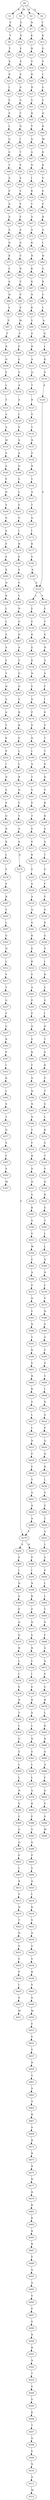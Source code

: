 strict digraph  {
	S0 -> S1 [ label = K ];
	S0 -> S2 [ label = M ];
	S0 -> S3 [ label = R ];
	S0 -> S4 [ label = Q ];
	S1 -> S5 [ label = Y ];
	S2 -> S6 [ label = E ];
	S3 -> S7 [ label = N ];
	S4 -> S8 [ label = T ];
	S5 -> S9 [ label = T ];
	S6 -> S10 [ label = E ];
	S7 -> S11 [ label = K ];
	S8 -> S12 [ label = K ];
	S9 -> S13 [ label = T ];
	S10 -> S14 [ label = E ];
	S11 -> S15 [ label = R ];
	S12 -> S16 [ label = E ];
	S13 -> S17 [ label = K ];
	S14 -> S18 [ label = E ];
	S15 -> S19 [ label = V ];
	S16 -> S20 [ label = E ];
	S17 -> S21 [ label = K ];
	S18 -> S22 [ label = E ];
	S19 -> S23 [ label = R ];
	S20 -> S24 [ label = L ];
	S21 -> S25 [ label = I ];
	S22 -> S26 [ label = A ];
	S23 -> S27 [ label = H ];
	S24 -> S28 [ label = E ];
	S25 -> S29 [ label = E ];
	S26 -> S30 [ label = A ];
	S27 -> S31 [ label = G ];
	S28 -> S32 [ label = E ];
	S29 -> S33 [ label = S ];
	S30 -> S34 [ label = T ];
	S31 -> S35 [ label = R ];
	S32 -> S36 [ label = Q ];
	S33 -> S37 [ label = L ];
	S34 -> S38 [ label = Q ];
	S35 -> S39 [ label = Y ];
	S36 -> S40 [ label = K ];
	S37 -> S41 [ label = G ];
	S38 -> S42 [ label = I ];
	S39 -> S43 [ label = Q ];
	S40 -> S44 [ label = M ];
	S41 -> S45 [ label = G ];
	S42 -> S46 [ label = T ];
	S43 -> S47 [ label = A ];
	S44 -> S48 [ label = K ];
	S45 -> S49 [ label = T ];
	S46 -> S50 [ label = P ];
	S47 -> S51 [ label = Q ];
	S48 -> S52 [ label = K ];
	S49 -> S53 [ label = A ];
	S50 -> S54 [ label = A ];
	S51 -> S55 [ label = I ];
	S52 -> S56 [ label = V ];
	S53 -> S57 [ label = P ];
	S54 -> S58 [ label = V ];
	S55 -> S59 [ label = K ];
	S56 -> S60 [ label = E ];
	S57 -> S61 [ label = A ];
	S58 -> S62 [ label = E ];
	S59 -> S63 [ label = T ];
	S60 -> S64 [ label = E ];
	S61 -> S65 [ label = A ];
	S62 -> S66 [ label = E ];
	S63 -> S67 [ label = A ];
	S64 -> S68 [ label = R ];
	S65 -> S69 [ label = A ];
	S66 -> S70 [ label = A ];
	S67 -> S71 [ label = A ];
	S68 -> S72 [ label = A ];
	S69 -> S73 [ label = D ];
	S70 -> S74 [ label = G ];
	S71 -> S75 [ label = K ];
	S72 -> S76 [ label = L ];
	S73 -> S77 [ label = K ];
	S74 -> S78 [ label = V ];
	S75 -> S79 [ label = N ];
	S76 -> S80 [ label = H ];
	S77 -> S81 [ label = F ];
	S78 -> S82 [ label = N ];
	S79 -> S83 [ label = K ];
	S80 -> S84 [ label = G ];
	S81 -> S85 [ label = A ];
	S82 -> S86 [ label = V ];
	S83 -> S87 [ label = K ];
	S84 -> S88 [ label = R ];
	S85 -> S89 [ label = N ];
	S86 -> S90 [ label = P ];
	S87 -> S91 [ label = N ];
	S88 -> S92 [ label = F ];
	S89 -> S93 [ label = S ];
	S90 -> S94 [ label = S ];
	S91 -> S95 [ label = K ];
	S92 -> S96 [ label = L ];
	S93 -> S97 [ label = E ];
	S94 -> S98 [ label = M ];
	S95 -> S99 [ label = V ];
	S96 -> S100 [ label = A ];
	S97 -> S101 [ label = F ];
	S98 -> S102 [ label = V ];
	S99 -> S103 [ label = A ];
	S100 -> S104 [ label = Q ];
	S101 -> S105 [ label = R ];
	S102 -> S106 [ label = E ];
	S103 -> S107 [ label = R ];
	S104 -> S108 [ label = I ];
	S105 -> S109 [ label = D ];
	S106 -> S110 [ label = E ];
	S107 -> S111 [ label = A ];
	S108 -> S112 [ label = K ];
	S109 -> S113 [ label = E ];
	S110 -> S114 [ label = V ];
	S111 -> S115 [ label = Q ];
	S112 -> S116 [ label = V ];
	S113 -> S117 [ label = L ];
	S114 -> S118 [ label = A ];
	S115 -> S119 [ label = T ];
	S116 -> S120 [ label = A ];
	S117 -> S121 [ label = T ];
	S118 -> S122 [ label = A ];
	S119 -> S123 [ label = R ];
	S120 -> S124 [ label = A ];
	S121 -> S125 [ label = A ];
	S122 -> S126 [ label = L ];
	S123 -> S127 [ label = G ];
	S124 -> S128 [ label = V ];
	S124 -> S129 [ label = L ];
	S125 -> S130 [ label = A ];
	S126 -> S131 [ label = P ];
	S127 -> S132 [ label = T ];
	S128 -> S133 [ label = E ];
	S129 -> S134 [ label = E ];
	S130 -> S135 [ label = W ];
	S131 -> S136 [ label = A ];
	S132 -> S137 [ label = H ];
	S133 -> S138 [ label = Y ];
	S134 -> S139 [ label = E ];
	S135 -> S140 [ label = E ];
	S136 -> S141 [ label = A ];
	S137 -> S142 [ label = G ];
	S138 -> S143 [ label = E ];
	S139 -> S144 [ label = K ];
	S140 -> S145 [ label = A ];
	S141 -> S146 [ label = D ];
	S142 -> S147 [ label = R ];
	S143 -> S148 [ label = N ];
	S144 -> S149 [ label = E ];
	S145 -> S150 [ label = P ];
	S146 -> S151 [ label = E ];
	S147 -> S152 [ label = Y ];
	S148 -> S153 [ label = G ];
	S149 -> S154 [ label = K ];
	S150 -> S155 [ label = D ];
	S151 -> S156 [ label = L ];
	S152 -> S157 [ label = A ];
	S153 -> S158 [ label = S ];
	S154 -> S159 [ label = N ];
	S155 -> S160 [ label = V ];
	S156 -> S161 [ label = E ];
	S157 -> S162 [ label = T ];
	S158 -> S163 [ label = F ];
	S159 -> S164 [ label = E ];
	S160 -> S165 [ label = G ];
	S161 -> S166 [ label = V ];
	S162 -> S167 [ label = Q ];
	S163 -> S168 [ label = I ];
	S164 -> S169 [ label = D ];
	S165 -> S170 [ label = S ];
	S166 -> S171 [ label = I ];
	S167 -> S172 [ label = I ];
	S168 -> S173 [ label = E ];
	S169 -> S174 [ label = P ];
	S170 -> S175 [ label = E ];
	S171 -> S176 [ label = R ];
	S172 -> S177 [ label = K ];
	S173 -> S178 [ label = E ];
	S174 -> S179 [ label = S ];
	S175 -> S180 [ label = E ];
	S176 -> S181 [ label = E ];
	S177 -> S182 [ label = V ];
	S178 -> S183 [ label = T ];
	S179 -> S184 [ label = D ];
	S180 -> S185 [ label = R ];
	S181 -> S186 [ label = S ];
	S182 -> S187 [ label = A ];
	S183 -> S188 [ label = T ];
	S184 -> S189 [ label = L ];
	S185 -> S190 [ label = Q ];
	S186 -> S191 [ label = V ];
	S187 -> S124 [ label = A ];
	S188 -> S192 [ label = K ];
	S189 -> S193 [ label = A ];
	S190 -> S194 [ label = K ];
	S191 -> S195 [ label = L ];
	S192 -> S196 [ label = R ];
	S193 -> S197 [ label = T ];
	S194 -> S198 [ label = L ];
	S195 -> S199 [ label = N ];
	S196 -> S200 [ label = Y ];
	S197 -> S201 [ label = V ];
	S198 -> S202 [ label = L ];
	S199 -> S203 [ label = G ];
	S200 -> S204 [ label = K ];
	S201 -> S205 [ label = P ];
	S202 -> S206 [ label = S ];
	S203 -> S207 [ label = D ];
	S204 -> S208 [ label = K ];
	S205 -> S209 [ label = T ];
	S206 -> S210 [ label = S ];
	S207 -> S211 [ label = A ];
	S208 -> S212 [ label = S ];
	S209 -> S213 [ label = E ];
	S210 -> S214 [ label = F ];
	S211 -> S215 [ label = F ];
	S212 -> S216 [ label = A ];
	S213 -> S217 [ label = V ];
	S214 -> S218 [ label = Y ];
	S215 -> S219 [ label = G ];
	S216 -> S220 [ label = T ];
	S217 -> S221 [ label = K ];
	S218 -> S222 [ label = H ];
	S219 -> S223 [ label = Q ];
	S220 -> S224 [ label = G ];
	S221 -> S225 [ label = E ];
	S222 -> S226 [ label = A ];
	S223 -> S227 [ label = E ];
	S224 -> S228 [ label = F ];
	S225 -> S229 [ label = S ];
	S226 -> S230 [ label = A ];
	S227 -> S231 [ label = R ];
	S228 -> S232 [ label = Y ];
	S229 -> S233 [ label = A ];
	S230 -> S234 [ label = Y ];
	S231 -> S235 [ label = R ];
	S232 -> S236 [ label = S ];
	S233 -> S237 [ label = Q ];
	S234 -> S238 [ label = K ];
	S235 -> S239 [ label = E ];
	S236 -> S240 [ label = D ];
	S237 -> S241 [ label = S ];
	S238 -> S242 [ label = P ];
	S239 -> S243 [ label = L ];
	S240 -> S244 [ label = G ];
	S241 -> S245 [ label = K ];
	S242 -> S246 [ label = I ];
	S243 -> S247 [ label = L ];
	S244 -> S248 [ label = Y ];
	S245 -> S249 [ label = E ];
	S246 -> S250 [ label = D ];
	S247 -> S251 [ label = R ];
	S248 -> S252 [ label = I ];
	S249 -> S253 [ label = K ];
	S250 -> S254 [ label = E ];
	S251 -> S255 [ label = N ];
	S252 -> S256 [ label = R ];
	S253 -> S257 [ label = E ];
	S254 -> S258 [ label = P ];
	S255 -> S259 [ label = F ];
	S256 -> S260 [ label = E ];
	S257 -> S261 [ label = A ];
	S258 -> S262 [ label = Q ];
	S259 -> S263 [ label = Y ];
	S260 -> S264 [ label = E ];
	S261 -> S265 [ label = P ];
	S262 -> S266 [ label = D ];
	S263 -> S267 [ label = A ];
	S264 -> S268 [ label = I ];
	S265 -> S269 [ label = E ];
	S266 -> S270 [ label = R ];
	S267 -> S271 [ label = A ];
	S268 -> S272 [ label = D ];
	S269 -> S273 [ label = Q ];
	S270 -> S274 [ label = L ];
	S271 -> S275 [ label = A ];
	S272 -> S276 [ label = T ];
	S273 -> S277 [ label = E ];
	S274 -> S278 [ label = V ];
	S275 -> S279 [ label = F ];
	S276 -> S280 [ label = S ];
	S277 -> S281 [ label = K ];
	S278 -> S282 [ label = E ];
	S279 -> S283 [ label = N ];
	S279 -> S284 [ label = S ];
	S280 -> S285 [ label = K ];
	S281 -> S286 [ label = F ];
	S282 -> S287 [ label = R ];
	S283 -> S288 [ label = P ];
	S284 -> S289 [ label = P ];
	S285 -> S290 [ label = F ];
	S286 -> S291 [ label = A ];
	S287 -> S292 [ label = V ];
	S288 -> S293 [ label = I ];
	S289 -> S294 [ label = I ];
	S290 -> S295 [ label = T ];
	S291 -> S296 [ label = H ];
	S292 -> S297 [ label = L ];
	S293 -> S298 [ label = N ];
	S294 -> S299 [ label = N ];
	S295 -> S300 [ label = S ];
	S296 -> S301 [ label = N ];
	S297 -> S302 [ label = G ];
	S298 -> S303 [ label = K ];
	S299 -> S304 [ label = E ];
	S300 -> S305 [ label = L ];
	S301 -> S306 [ label = N ];
	S302 -> S307 [ label = N ];
	S303 -> S308 [ label = P ];
	S304 -> S309 [ label = P ];
	S305 -> S310 [ label = K ];
	S306 -> S311 [ label = Y ];
	S307 -> S312 [ label = L ];
	S308 -> S313 [ label = Q ];
	S309 -> S314 [ label = Q ];
	S310 -> S315 [ label = G ];
	S311 -> S316 [ label = F ];
	S312 -> S317 [ label = V ];
	S313 -> S318 [ label = E ];
	S314 -> S319 [ label = Q ];
	S315 -> S320 [ label = T ];
	S316 -> S321 [ label = R ];
	S317 -> S322 [ label = T ];
	S318 -> S323 [ label = R ];
	S319 -> S324 [ label = R ];
	S320 -> S325 [ label = S ];
	S321 -> S326 [ label = D ];
	S322 -> S327 [ label = G ];
	S323 -> S328 [ label = L ];
	S324 -> S329 [ label = L ];
	S325 -> S330 [ label = Q ];
	S326 -> S331 [ label = D ];
	S327 -> S332 [ label = F ];
	S328 -> S333 [ label = I ];
	S329 -> S334 [ label = I ];
	S330 -> S335 [ label = R ];
	S331 -> S336 [ label = V ];
	S332 -> S337 [ label = G ];
	S333 -> S338 [ label = E ];
	S334 -> S339 [ label = E ];
	S335 -> S340 [ label = E ];
	S336 -> S341 [ label = K ];
	S337 -> S342 [ label = R ];
	S338 -> S343 [ label = R ];
	S339 -> S344 [ label = R ];
	S340 -> S345 [ label = T ];
	S341 -> S346 [ label = S ];
	S342 -> S347 [ label = P ];
	S343 -> S348 [ label = S ];
	S344 -> S349 [ label = T ];
	S345 -> S350 [ label = L ];
	S346 -> S351 [ label = G ];
	S347 -> S352 [ label = I ];
	S348 -> S353 [ label = L ];
	S349 -> S354 [ label = L ];
	S350 -> S355 [ label = L ];
	S351 -> S356 [ label = W ];
	S352 -> S357 [ label = R ];
	S353 -> S358 [ label = N ];
	S354 -> S359 [ label = G ];
	S355 -> S360 [ label = Q ];
	S356 -> S361 [ label = E ];
	S357 -> S362 [ label = L ];
	S358 -> S363 [ label = E ];
	S359 -> S364 [ label = E ];
	S360 -> S365 [ label = N ];
	S361 -> S366 [ label = A ];
	S362 -> S367 [ label = S ];
	S363 -> S368 [ label = L ];
	S364 -> S369 [ label = L ];
	S365 -> S370 [ label = F ];
	S366 -> S371 [ label = P ];
	S367 -> S372 [ label = T ];
	S368 -> S373 [ label = L ];
	S369 -> S374 [ label = L ];
	S370 -> S375 [ label = Y ];
	S371 -> S376 [ label = D ];
	S372 -> S377 [ label = N ];
	S373 -> S378 [ label = Q ];
	S374 -> S379 [ label = N ];
	S375 -> S380 [ label = H ];
	S376 -> S381 [ label = F ];
	S377 -> S382 [ label = S ];
	S378 -> S383 [ label = K ];
	S379 -> S384 [ label = G ];
	S380 -> S385 [ label = S ];
	S381 -> S386 [ label = N ];
	S382 -> S387 [ label = F ];
	S383 -> S388 [ label = F ];
	S384 -> S389 [ label = F ];
	S385 -> S390 [ label = G ];
	S386 -> S391 [ label = T ];
	S387 -> S392 [ label = S ];
	S388 -> S393 [ label = G ];
	S389 -> S394 [ label = G ];
	S390 -> S395 [ label = F ];
	S391 -> S396 [ label = K ];
	S392 -> S397 [ label = M ];
	S393 -> S398 [ label = S ];
	S394 -> S399 [ label = Q ];
	S395 -> S400 [ label = A ];
	S396 -> S401 [ label = E ];
	S398 -> S402 [ label = P ];
	S399 -> S403 [ label = P ];
	S400 -> S404 [ label = V ];
	S401 -> S405 [ label = R ];
	S402 -> S406 [ label = V ];
	S403 -> S407 [ label = I ];
	S404 -> S408 [ label = I ];
	S405 -> S409 [ label = K ];
	S406 -> S410 [ label = Q ];
	S407 -> S411 [ label = R ];
	S408 -> S412 [ label = D ];
	S409 -> S413 [ label = E ];
	S410 -> S414 [ label = L ];
	S411 -> S415 [ label = Y ];
	S412 -> S416 [ label = A ];
	S413 -> S417 [ label = L ];
	S414 -> S418 [ label = K ];
	S415 -> S419 [ label = H ];
	S416 -> S420 [ label = P ];
	S417 -> S421 [ label = L ];
	S418 -> S422 [ label = V ];
	S419 -> S423 [ label = T ];
	S420 -> S424 [ label = Q ];
	S421 -> S425 [ label = D ];
	S422 -> S426 [ label = A ];
	S423 -> S427 [ label = N ];
	S424 -> S428 [ label = Q ];
	S425 -> S429 [ label = E ];
	S426 -> S430 [ label = G ];
	S427 -> S431 [ label = S ];
	S428 -> S432 [ label = R ];
	S429 -> S433 [ label = F ];
	S430 -> S434 [ label = Y ];
	S431 -> S435 [ label = F ];
	S432 -> S436 [ label = L ];
	S433 -> S437 [ label = Y ];
	S434 -> S438 [ label = R ];
	S435 -> S439 [ label = P ];
	S436 -> S440 [ label = V ];
	S437 -> S441 [ label = A ];
	S438 -> S442 [ label = V ];
	S439 -> S443 [ label = I ];
	S440 -> S444 [ label = E ];
	S441 -> S445 [ label = A ];
	S442 -> S446 [ label = S ];
	S443 -> S447 [ label = S ];
	S444 -> S448 [ label = T ];
	S445 -> S449 [ label = A ];
	S446 -> S450 [ label = M ];
	S447 -> S451 [ label = M ];
	S448 -> S452 [ label = A ];
	S449 -> S279 [ label = F ];
	S450 -> S453 [ label = E ];
	S452 -> S454 [ label = L ];
	S453 -> S455 [ label = E ];
	S454 -> S456 [ label = S ];
	S455 -> S457 [ label = Y ];
	S456 -> S458 [ label = E ];
	S457 -> S459 [ label = D ];
	S458 -> S460 [ label = L ];
	S459 -> S461 [ label = V ];
	S460 -> S462 [ label = L ];
	S461 -> S463 [ label = S ];
	S462 -> S464 [ label = T ];
	S463 -> S465 [ label = A ];
	S464 -> S466 [ label = S ];
	S465 -> S467 [ label = R ];
	S466 -> S468 [ label = F ];
	S467 -> S469 [ label = S ];
	S468 -> S470 [ label = G ];
	S469 -> S471 [ label = R ];
	S470 -> S472 [ label = A ];
	S471 -> S473 [ label = R ];
	S472 -> S474 [ label = P ];
	S473 -> S475 [ label = R ];
	S474 -> S476 [ label = V ];
	S475 -> S477 [ label = R ];
	S476 -> S478 [ label = R ];
	S477 -> S479 [ label = R ];
	S478 -> S480 [ label = L ];
	S479 -> S481 [ label = K ];
	S480 -> S482 [ label = K ];
	S481 -> S483 [ label = K ];
	S482 -> S484 [ label = N ];
	S483 -> S485 [ label = R ];
	S484 -> S486 [ label = A ];
	S485 -> S487 [ label = R ];
	S486 -> S488 [ label = A ];
	S487 -> S489 [ label = E ];
	S488 -> S490 [ label = F ];
	S489 -> S491 [ label = Q ];
	S490 -> S492 [ label = Q ];
	S491 -> S493 [ label = A ];
	S492 -> S494 [ label = V ];
	S493 -> S495 [ label = V ];
	S494 -> S496 [ label = S ];
	S495 -> S497 [ label = P ];
	S496 -> S498 [ label = M ];
	S497 -> S499 [ label = V ];
	S499 -> S500 [ label = D ];
	S500 -> S501 [ label = R ];
	S501 -> S502 [ label = N ];
	S502 -> S503 [ label = T ];
	S503 -> S504 [ label = E ];
	S504 -> S505 [ label = V ];
	S505 -> S506 [ label = K ];
	S506 -> S507 [ label = T ];
	S507 -> S508 [ label = Q ];
	S508 -> S509 [ label = E ];
	S509 -> S510 [ label = N ];
	S510 -> S511 [ label = A ];
	S511 -> S512 [ label = M ];
}
